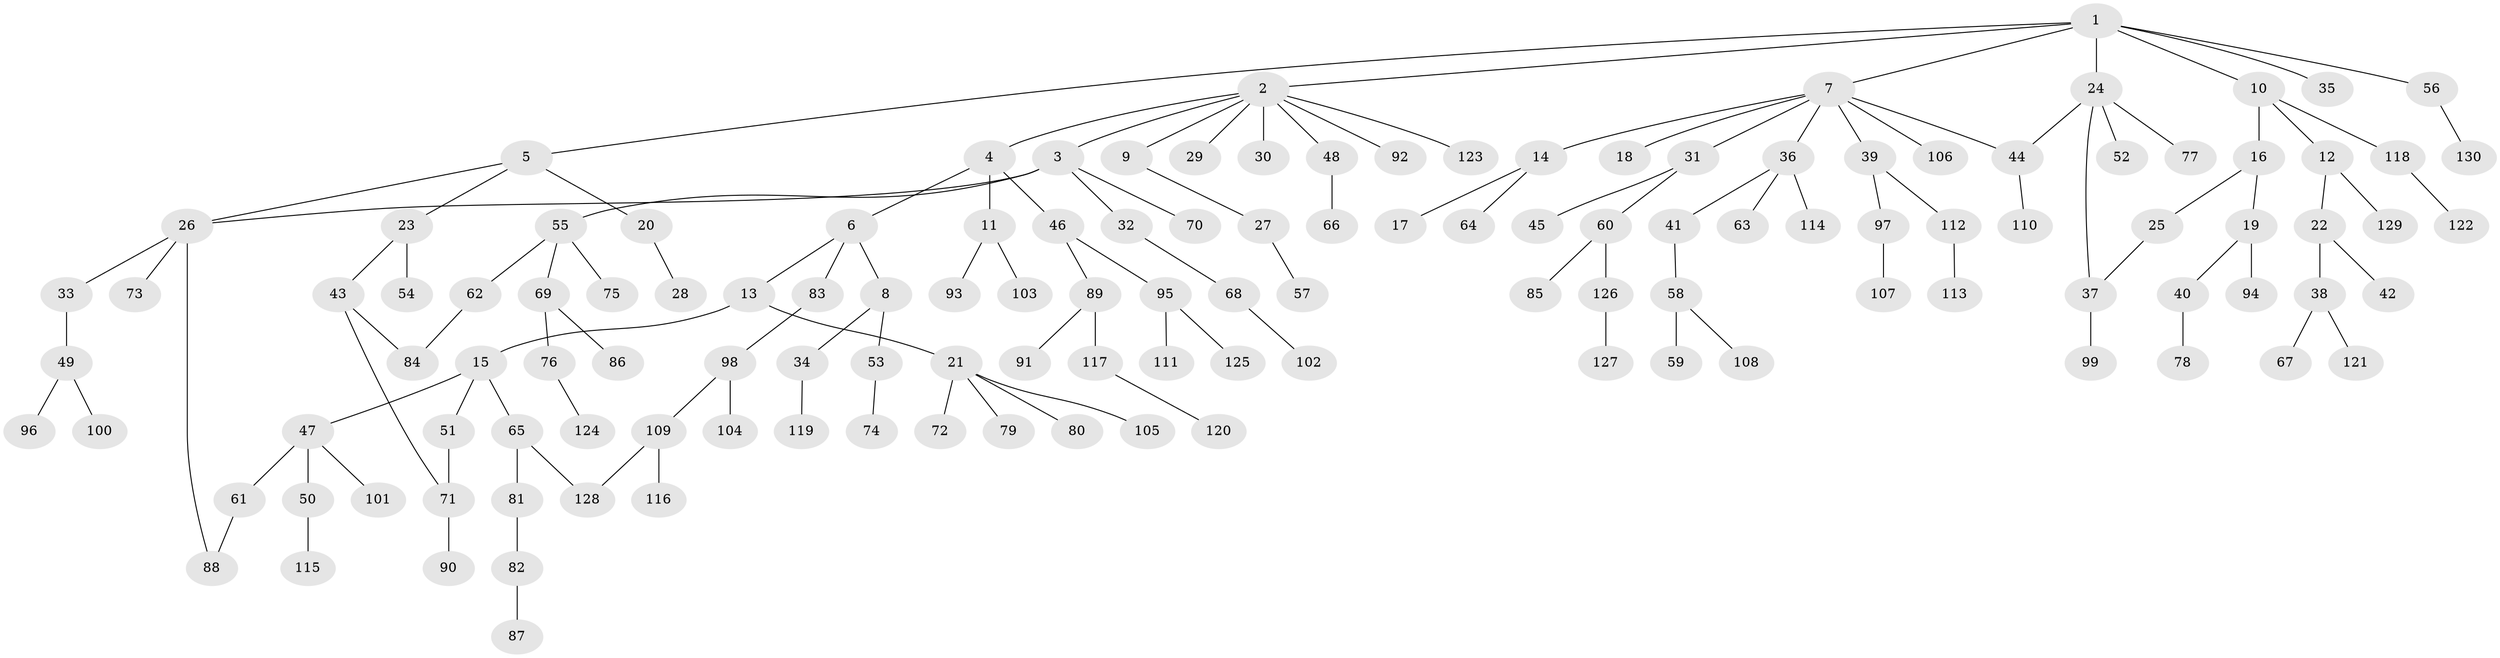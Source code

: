 // coarse degree distribution, {7: 0.011111111111111112, 8: 0.011111111111111112, 4: 0.1, 5: 0.044444444444444446, 10: 0.011111111111111112, 2: 0.23333333333333334, 3: 0.08888888888888889, 1: 0.5}
// Generated by graph-tools (version 1.1) at 2025/41/03/06/25 10:41:29]
// undirected, 130 vertices, 136 edges
graph export_dot {
graph [start="1"]
  node [color=gray90,style=filled];
  1;
  2;
  3;
  4;
  5;
  6;
  7;
  8;
  9;
  10;
  11;
  12;
  13;
  14;
  15;
  16;
  17;
  18;
  19;
  20;
  21;
  22;
  23;
  24;
  25;
  26;
  27;
  28;
  29;
  30;
  31;
  32;
  33;
  34;
  35;
  36;
  37;
  38;
  39;
  40;
  41;
  42;
  43;
  44;
  45;
  46;
  47;
  48;
  49;
  50;
  51;
  52;
  53;
  54;
  55;
  56;
  57;
  58;
  59;
  60;
  61;
  62;
  63;
  64;
  65;
  66;
  67;
  68;
  69;
  70;
  71;
  72;
  73;
  74;
  75;
  76;
  77;
  78;
  79;
  80;
  81;
  82;
  83;
  84;
  85;
  86;
  87;
  88;
  89;
  90;
  91;
  92;
  93;
  94;
  95;
  96;
  97;
  98;
  99;
  100;
  101;
  102;
  103;
  104;
  105;
  106;
  107;
  108;
  109;
  110;
  111;
  112;
  113;
  114;
  115;
  116;
  117;
  118;
  119;
  120;
  121;
  122;
  123;
  124;
  125;
  126;
  127;
  128;
  129;
  130;
  1 -- 2;
  1 -- 5;
  1 -- 7;
  1 -- 10;
  1 -- 24;
  1 -- 35;
  1 -- 56;
  2 -- 3;
  2 -- 4;
  2 -- 9;
  2 -- 29;
  2 -- 30;
  2 -- 48;
  2 -- 92;
  2 -- 123;
  3 -- 26;
  3 -- 32;
  3 -- 55;
  3 -- 70;
  4 -- 6;
  4 -- 11;
  4 -- 46;
  5 -- 20;
  5 -- 23;
  5 -- 26;
  6 -- 8;
  6 -- 13;
  6 -- 83;
  7 -- 14;
  7 -- 18;
  7 -- 31;
  7 -- 36;
  7 -- 39;
  7 -- 44;
  7 -- 106;
  8 -- 34;
  8 -- 53;
  9 -- 27;
  10 -- 12;
  10 -- 16;
  10 -- 118;
  11 -- 93;
  11 -- 103;
  12 -- 22;
  12 -- 129;
  13 -- 15;
  13 -- 21;
  14 -- 17;
  14 -- 64;
  15 -- 47;
  15 -- 51;
  15 -- 65;
  16 -- 19;
  16 -- 25;
  19 -- 40;
  19 -- 94;
  20 -- 28;
  21 -- 72;
  21 -- 79;
  21 -- 80;
  21 -- 105;
  22 -- 38;
  22 -- 42;
  23 -- 43;
  23 -- 54;
  24 -- 52;
  24 -- 77;
  24 -- 44;
  24 -- 37;
  25 -- 37;
  26 -- 33;
  26 -- 73;
  26 -- 88;
  27 -- 57;
  31 -- 45;
  31 -- 60;
  32 -- 68;
  33 -- 49;
  34 -- 119;
  36 -- 41;
  36 -- 63;
  36 -- 114;
  37 -- 99;
  38 -- 67;
  38 -- 121;
  39 -- 97;
  39 -- 112;
  40 -- 78;
  41 -- 58;
  43 -- 71;
  43 -- 84;
  44 -- 110;
  46 -- 89;
  46 -- 95;
  47 -- 50;
  47 -- 61;
  47 -- 101;
  48 -- 66;
  49 -- 96;
  49 -- 100;
  50 -- 115;
  51 -- 71;
  53 -- 74;
  55 -- 62;
  55 -- 69;
  55 -- 75;
  56 -- 130;
  58 -- 59;
  58 -- 108;
  60 -- 85;
  60 -- 126;
  61 -- 88;
  62 -- 84;
  65 -- 81;
  65 -- 128;
  68 -- 102;
  69 -- 76;
  69 -- 86;
  71 -- 90;
  76 -- 124;
  81 -- 82;
  82 -- 87;
  83 -- 98;
  89 -- 91;
  89 -- 117;
  95 -- 111;
  95 -- 125;
  97 -- 107;
  98 -- 104;
  98 -- 109;
  109 -- 116;
  109 -- 128;
  112 -- 113;
  117 -- 120;
  118 -- 122;
  126 -- 127;
}
